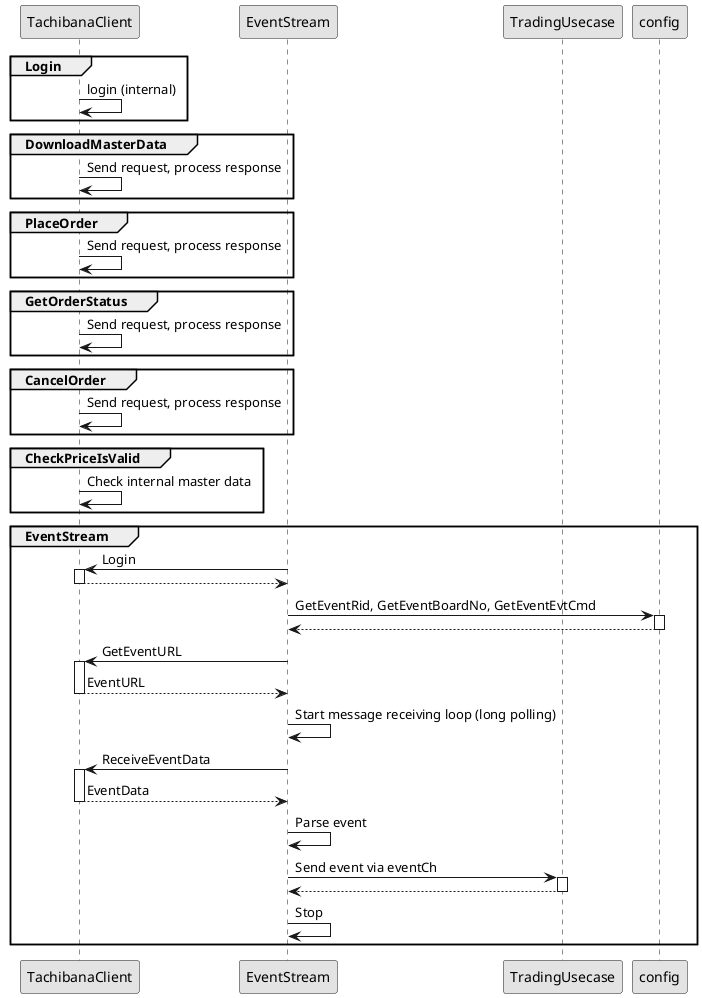 @startuml
skinparam monochrome true
skinparam classAttributeIconSize 0

participant "TachibanaClient" as tachibanaClient
participant "EventStream" as eventStream
participant "TradingUsecase" as tradingUsecase
participant "config" as config

group Login
    tachibanaClient -> tachibanaClient : login (internal)
end

group DownloadMasterData
    tachibanaClient -> tachibanaClient : Send request, process response
end

group PlaceOrder
    tachibanaClient -> tachibanaClient : Send request, process response
end

group GetOrderStatus
    tachibanaClient -> tachibanaClient : Send request, process response
end

group CancelOrder
    tachibanaClient -> tachibanaClient : Send request, process response
end

group CheckPriceIsValid
    tachibanaClient -> tachibanaClient : Check internal master data
end

group EventStream
    eventStream -> tachibanaClient : Login
    activate tachibanaClient
    tachibanaClient --> eventStream
    deactivate tachibanaClient
     eventStream -> config: GetEventRid, GetEventBoardNo, GetEventEvtCmd
    activate config
    config --> eventStream
    deactivate config
    eventStream -> tachibanaClient: GetEventURL
    activate tachibanaClient
    tachibanaClient --> eventStream: EventURL
    deactivate tachibanaClient
    eventStream -> eventStream : Start message receiving loop (long polling)
    eventStream -> tachibanaClient: ReceiveEventData
    activate tachibanaClient
    tachibanaClient --> eventStream: EventData
    deactivate tachibanaClient
    eventStream -> eventStream : Parse event
    eventStream -> tradingUsecase : Send event via eventCh
    activate tradingUsecase
    tradingUsecase --> eventStream
    deactivate tradingUsecase
    eventStream -> eventStream: Stop
end

@enduml